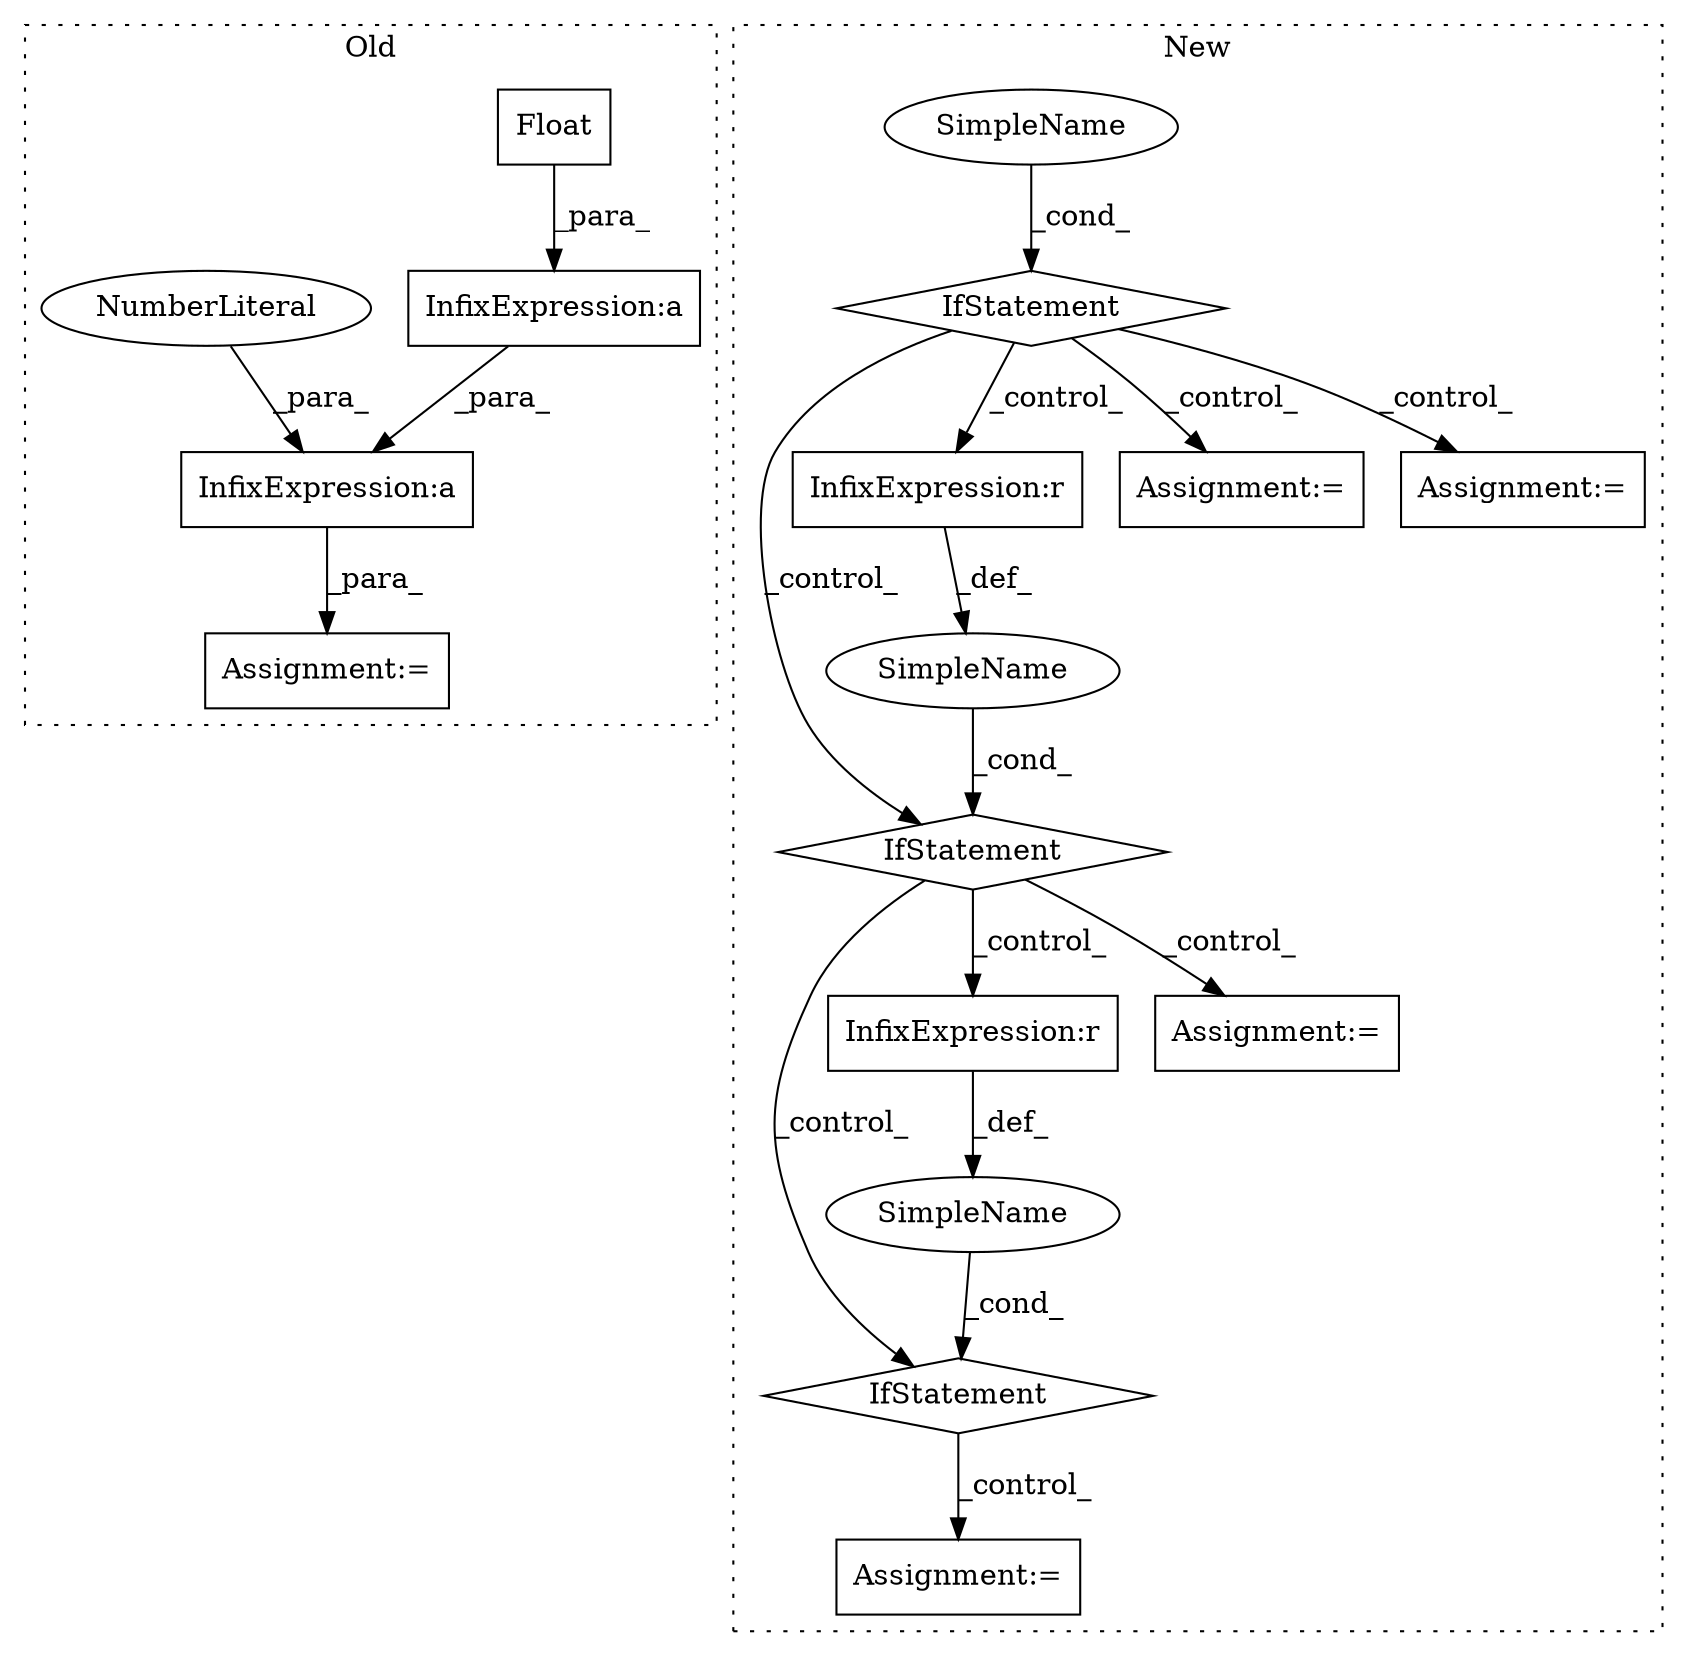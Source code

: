 digraph G {
subgraph cluster0 {
1 [label="Float" a="32" s="374,395" l="6,1" shape="box"];
6 [label="Assignment:=" a="7" s="412" l="1" shape="box"];
7 [label="InfixExpression:a" a="27" s="422" l="3" shape="box"];
8 [label="InfixExpression:a" a="27" s="449" l="3" shape="box"];
10 [label="NumberLiteral" a="34" s="452" l="1" shape="ellipse"];
label = "Old";
style="dotted";
}
subgraph cluster1 {
2 [label="IfStatement" a="25" s="372,398" l="4,2" shape="diamond"];
3 [label="Assignment:=" a="7" s="515" l="1" shape="box"];
4 [label="SimpleName" a="42" s="" l="" shape="ellipse"];
5 [label="InfixExpression:r" a="27" s="385" l="4" shape="box"];
9 [label="IfStatement" a="25" s="459,485" l="4,2" shape="diamond"];
11 [label="SimpleName" a="42" s="" l="" shape="ellipse"];
12 [label="IfStatement" a="25" s="285,311" l="4,2" shape="diamond"];
13 [label="SimpleName" a="42" s="" l="" shape="ellipse"];
14 [label="InfixExpression:r" a="27" s="472" l="4" shape="box"];
15 [label="Assignment:=" a="7" s="352" l="1" shape="box"];
16 [label="Assignment:=" a="7" s="439" l="1" shape="box"];
17 [label="Assignment:=" a="7" s="341" l="1" shape="box"];
label = "New";
style="dotted";
}
1 -> 7 [label="_para_"];
2 -> 9 [label="_control_"];
2 -> 14 [label="_control_"];
2 -> 16 [label="_control_"];
4 -> 2 [label="_cond_"];
5 -> 4 [label="_def_"];
7 -> 8 [label="_para_"];
8 -> 6 [label="_para_"];
9 -> 3 [label="_control_"];
10 -> 8 [label="_para_"];
11 -> 9 [label="_cond_"];
12 -> 5 [label="_control_"];
12 -> 17 [label="_control_"];
12 -> 2 [label="_control_"];
12 -> 15 [label="_control_"];
13 -> 12 [label="_cond_"];
14 -> 11 [label="_def_"];
}